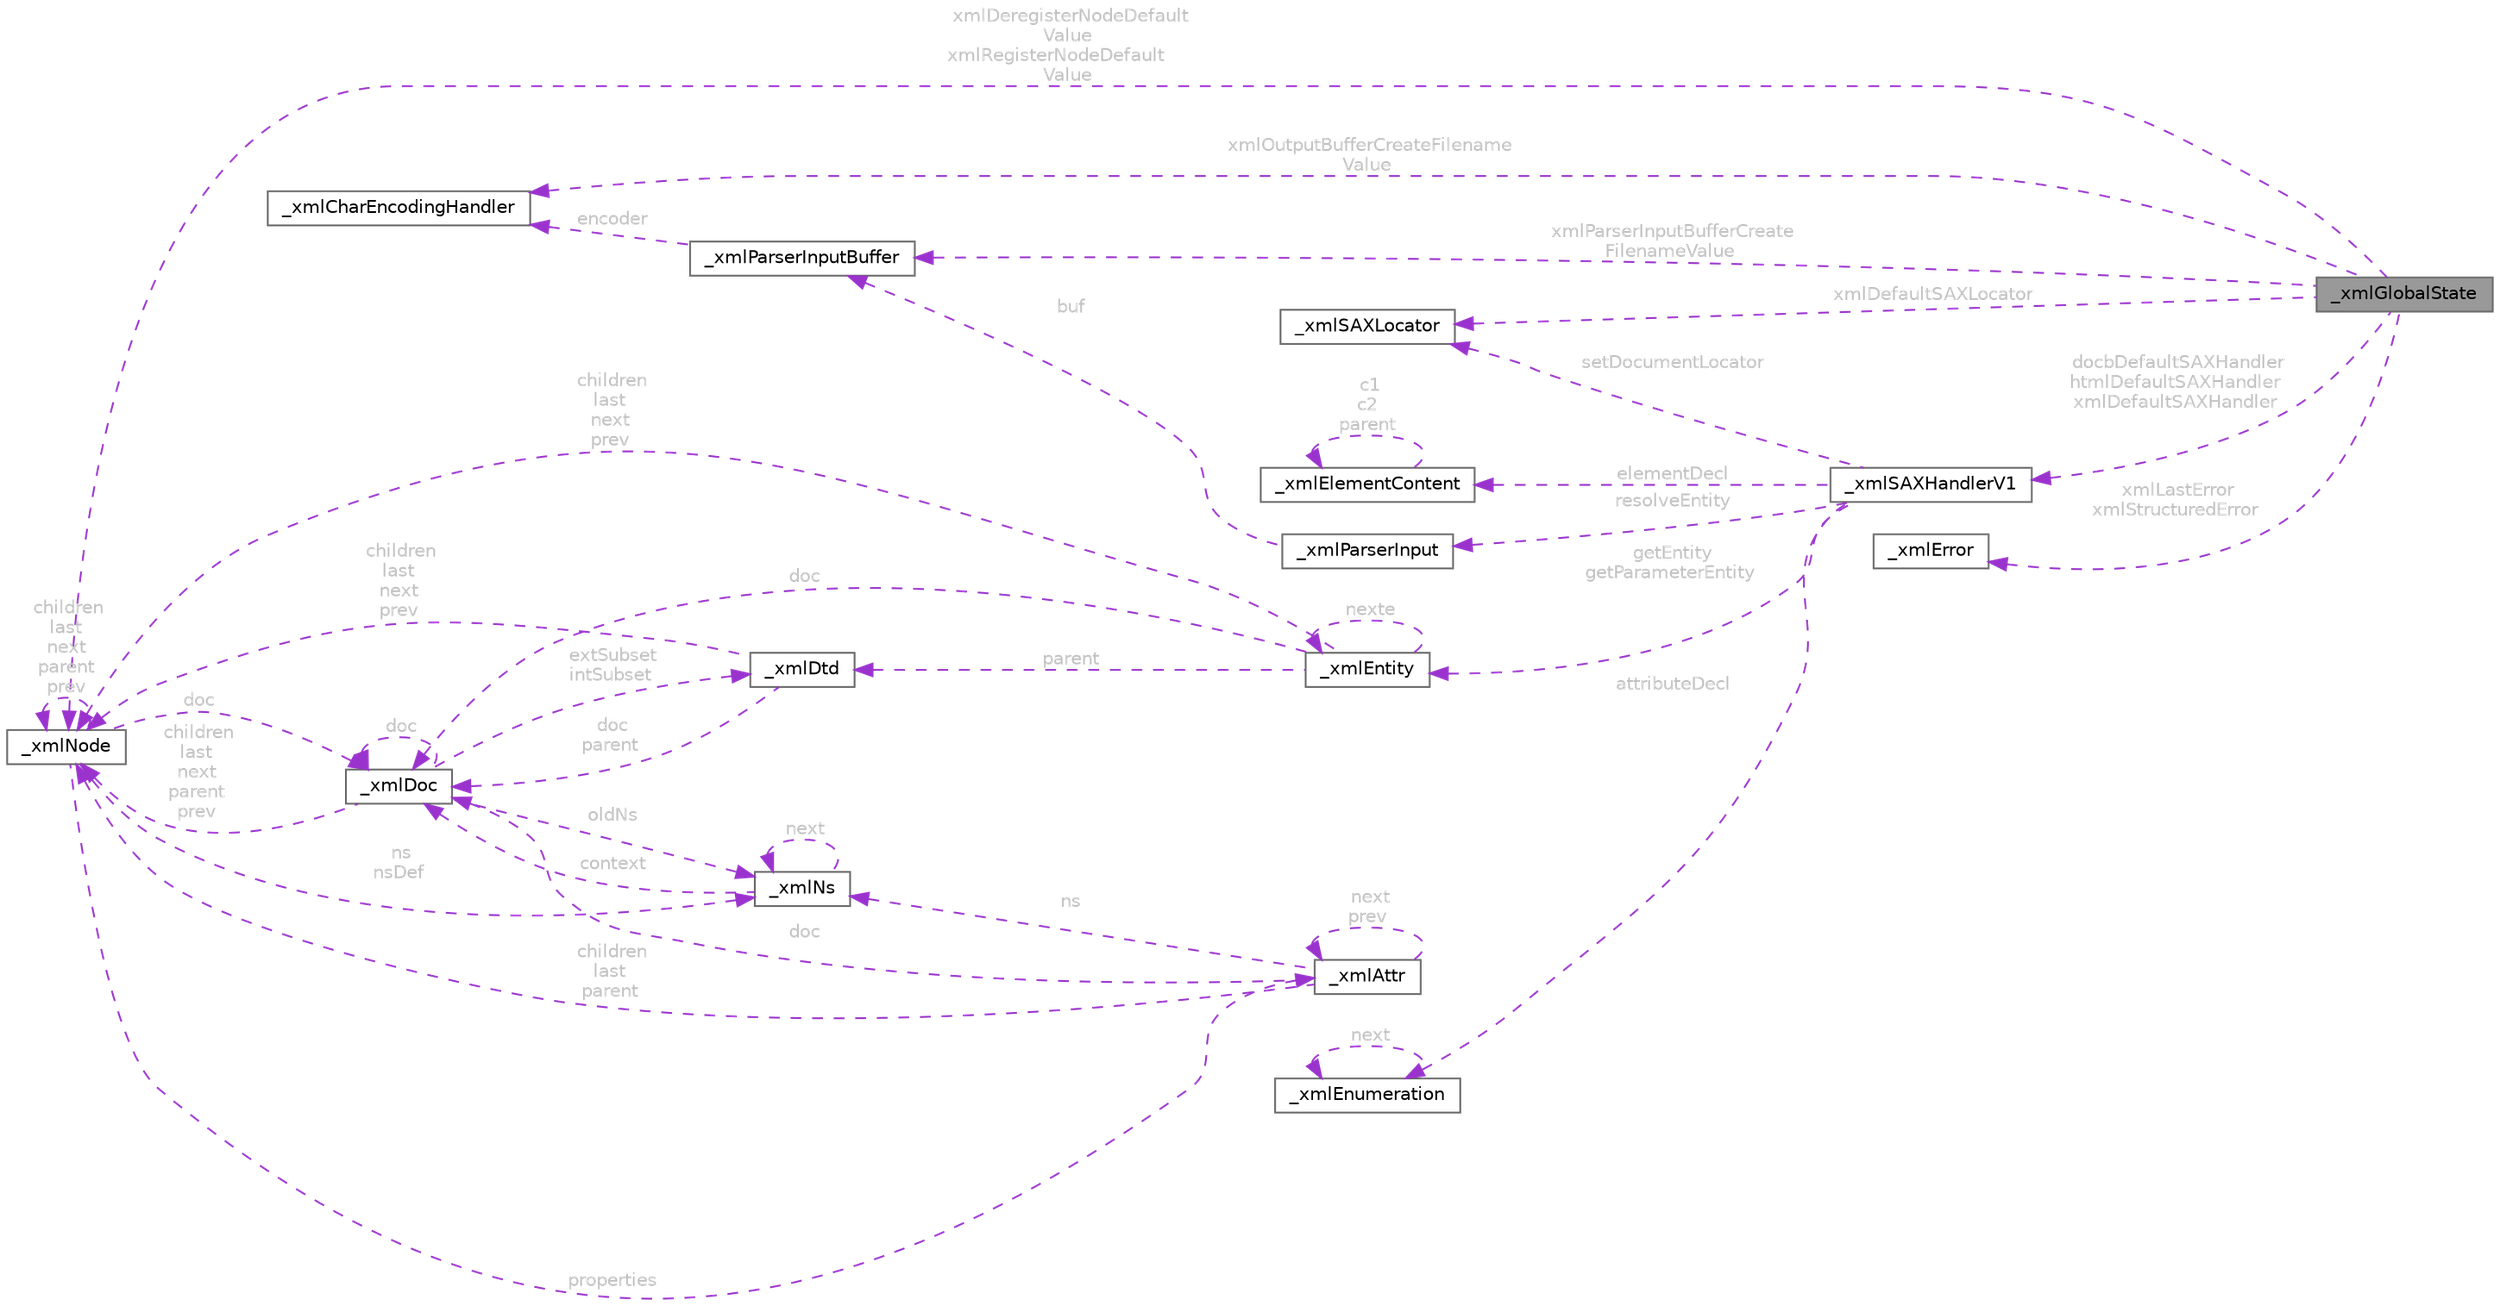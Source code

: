 digraph "_xmlGlobalState"
{
 // LATEX_PDF_SIZE
  bgcolor="transparent";
  edge [fontname=Helvetica,fontsize=10,labelfontname=Helvetica,labelfontsize=10];
  node [fontname=Helvetica,fontsize=10,shape=box,height=0.2,width=0.4];
  rankdir="LR";
  Node1 [label="_xmlGlobalState",height=0.2,width=0.4,color="gray40", fillcolor="grey60", style="filled", fontcolor="black",tooltip=" "];
  Node2 -> Node1 [dir="back",color="darkorchid3",style="dashed",label=" xmlDefaultSAXLocator",fontcolor="grey" ];
  Node2 [label="_xmlSAXLocator",height=0.2,width=0.4,color="gray40", fillcolor="white", style="filled",URL="$struct__xml_s_a_x_locator.html",tooltip=" "];
  Node3 -> Node1 [dir="back",color="darkorchid3",style="dashed",label=" docbDefaultSAXHandler\nhtmlDefaultSAXHandler\nxmlDefaultSAXHandler",fontcolor="grey" ];
  Node3 [label="_xmlSAXHandlerV1",height=0.2,width=0.4,color="gray40", fillcolor="white", style="filled",URL="$struct__xml_s_a_x_handler_v1.html",tooltip=" "];
  Node4 -> Node3 [dir="back",color="darkorchid3",style="dashed",label=" resolveEntity",fontcolor="grey" ];
  Node4 [label="_xmlParserInput",height=0.2,width=0.4,color="gray40", fillcolor="white", style="filled",URL="$struct__xml_parser_input.html",tooltip=" "];
  Node5 -> Node4 [dir="back",color="darkorchid3",style="dashed",label=" buf",fontcolor="grey" ];
  Node5 [label="_xmlParserInputBuffer",height=0.2,width=0.4,color="gray40", fillcolor="white", style="filled",URL="$struct__xml_parser_input_buffer.html",tooltip=" "];
  Node6 -> Node5 [dir="back",color="darkorchid3",style="dashed",label=" encoder",fontcolor="grey" ];
  Node6 [label="_xmlCharEncodingHandler",height=0.2,width=0.4,color="gray40", fillcolor="white", style="filled",URL="$struct__xml_char_encoding_handler.html",tooltip=" "];
  Node7 -> Node3 [dir="back",color="darkorchid3",style="dashed",label=" getEntity\ngetParameterEntity",fontcolor="grey" ];
  Node7 [label="_xmlEntity",height=0.2,width=0.4,color="gray40", fillcolor="white", style="filled",URL="$struct__xml_entity.html",tooltip=" "];
  Node8 -> Node7 [dir="back",color="darkorchid3",style="dashed",label=" children\nlast\nnext\nprev",fontcolor="grey" ];
  Node8 [label="_xmlNode",height=0.2,width=0.4,color="gray40", fillcolor="white", style="filled",URL="$struct__xml_node.html",tooltip=" "];
  Node8 -> Node8 [dir="back",color="darkorchid3",style="dashed",label=" children\nlast\nnext\nparent\nprev",fontcolor="grey" ];
  Node9 -> Node8 [dir="back",color="darkorchid3",style="dashed",label=" doc",fontcolor="grey" ];
  Node9 [label="_xmlDoc",height=0.2,width=0.4,color="gray40", fillcolor="white", style="filled",URL="$struct__xml_doc.html",tooltip=" "];
  Node8 -> Node9 [dir="back",color="darkorchid3",style="dashed",label=" children\nlast\nnext\nparent\nprev",fontcolor="grey" ];
  Node9 -> Node9 [dir="back",color="darkorchid3",style="dashed",label=" doc",fontcolor="grey" ];
  Node10 -> Node9 [dir="back",color="darkorchid3",style="dashed",label=" extSubset\nintSubset",fontcolor="grey" ];
  Node10 [label="_xmlDtd",height=0.2,width=0.4,color="gray40", fillcolor="white", style="filled",URL="$struct__xml_dtd.html",tooltip=" "];
  Node8 -> Node10 [dir="back",color="darkorchid3",style="dashed",label=" children\nlast\nnext\nprev",fontcolor="grey" ];
  Node9 -> Node10 [dir="back",color="darkorchid3",style="dashed",label=" doc\nparent",fontcolor="grey" ];
  Node11 -> Node9 [dir="back",color="darkorchid3",style="dashed",label=" oldNs",fontcolor="grey" ];
  Node11 [label="_xmlNs",height=0.2,width=0.4,color="gray40", fillcolor="white", style="filled",URL="$struct__xml_ns.html",tooltip=" "];
  Node11 -> Node11 [dir="back",color="darkorchid3",style="dashed",label=" next",fontcolor="grey" ];
  Node9 -> Node11 [dir="back",color="darkorchid3",style="dashed",label=" context",fontcolor="grey" ];
  Node11 -> Node8 [dir="back",color="darkorchid3",style="dashed",label=" ns\nnsDef",fontcolor="grey" ];
  Node12 -> Node8 [dir="back",color="darkorchid3",style="dashed",label=" properties",fontcolor="grey" ];
  Node12 [label="_xmlAttr",height=0.2,width=0.4,color="gray40", fillcolor="white", style="filled",URL="$struct__xml_attr.html",tooltip=" "];
  Node8 -> Node12 [dir="back",color="darkorchid3",style="dashed",label=" children\nlast\nparent",fontcolor="grey" ];
  Node12 -> Node12 [dir="back",color="darkorchid3",style="dashed",label=" next\nprev",fontcolor="grey" ];
  Node9 -> Node12 [dir="back",color="darkorchid3",style="dashed",label=" doc",fontcolor="grey" ];
  Node11 -> Node12 [dir="back",color="darkorchid3",style="dashed",label=" ns",fontcolor="grey" ];
  Node10 -> Node7 [dir="back",color="darkorchid3",style="dashed",label=" parent",fontcolor="grey" ];
  Node9 -> Node7 [dir="back",color="darkorchid3",style="dashed",label=" doc",fontcolor="grey" ];
  Node7 -> Node7 [dir="back",color="darkorchid3",style="dashed",label=" nexte",fontcolor="grey" ];
  Node13 -> Node3 [dir="back",color="darkorchid3",style="dashed",label=" attributeDecl",fontcolor="grey" ];
  Node13 [label="_xmlEnumeration",height=0.2,width=0.4,color="gray40", fillcolor="white", style="filled",URL="$struct__xml_enumeration.html",tooltip=" "];
  Node13 -> Node13 [dir="back",color="darkorchid3",style="dashed",label=" next",fontcolor="grey" ];
  Node14 -> Node3 [dir="back",color="darkorchid3",style="dashed",label=" elementDecl",fontcolor="grey" ];
  Node14 [label="_xmlElementContent",height=0.2,width=0.4,color="gray40", fillcolor="white", style="filled",URL="$struct__xml_element_content.html",tooltip=" "];
  Node14 -> Node14 [dir="back",color="darkorchid3",style="dashed",label=" c1\nc2\nparent",fontcolor="grey" ];
  Node2 -> Node3 [dir="back",color="darkorchid3",style="dashed",label=" setDocumentLocator",fontcolor="grey" ];
  Node15 -> Node1 [dir="back",color="darkorchid3",style="dashed",label=" xmlLastError\nxmlStructuredError",fontcolor="grey" ];
  Node15 [label="_xmlError",height=0.2,width=0.4,color="gray40", fillcolor="white", style="filled",URL="$struct__xml_error.html",tooltip=" "];
  Node8 -> Node1 [dir="back",color="darkorchid3",style="dashed",label=" xmlDeregisterNodeDefault\lValue\nxmlRegisterNodeDefault\lValue",fontcolor="grey" ];
  Node5 -> Node1 [dir="back",color="darkorchid3",style="dashed",label=" xmlParserInputBufferCreate\lFilenameValue",fontcolor="grey" ];
  Node6 -> Node1 [dir="back",color="darkorchid3",style="dashed",label=" xmlOutputBufferCreateFilename\lValue",fontcolor="grey" ];
}
